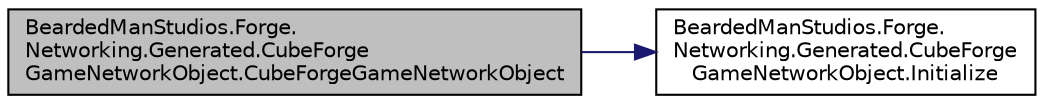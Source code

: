 digraph "BeardedManStudios.Forge.Networking.Generated.CubeForgeGameNetworkObject.CubeForgeGameNetworkObject"
{
 // LATEX_PDF_SIZE
  edge [fontname="Helvetica",fontsize="10",labelfontname="Helvetica",labelfontsize="10"];
  node [fontname="Helvetica",fontsize="10",shape=record];
  rankdir="LR";
  Node4 [label="BeardedManStudios.Forge.\lNetworking.Generated.CubeForge\lGameNetworkObject.CubeForgeGameNetworkObject",height=0.2,width=0.4,color="black", fillcolor="grey75", style="filled", fontcolor="black",tooltip=" "];
  Node4 -> Node5 [color="midnightblue",fontsize="10",style="solid",fontname="Helvetica"];
  Node5 [label="BeardedManStudios.Forge.\lNetworking.Generated.CubeForge\lGameNetworkObject.Initialize",height=0.2,width=0.4,color="black", fillcolor="white", style="filled",URL="$class_bearded_man_studios_1_1_forge_1_1_networking_1_1_generated_1_1_cube_forge_game_network_object.html#a0db5384bb0b52ef31fe67954e687470a",tooltip=" "];
}
